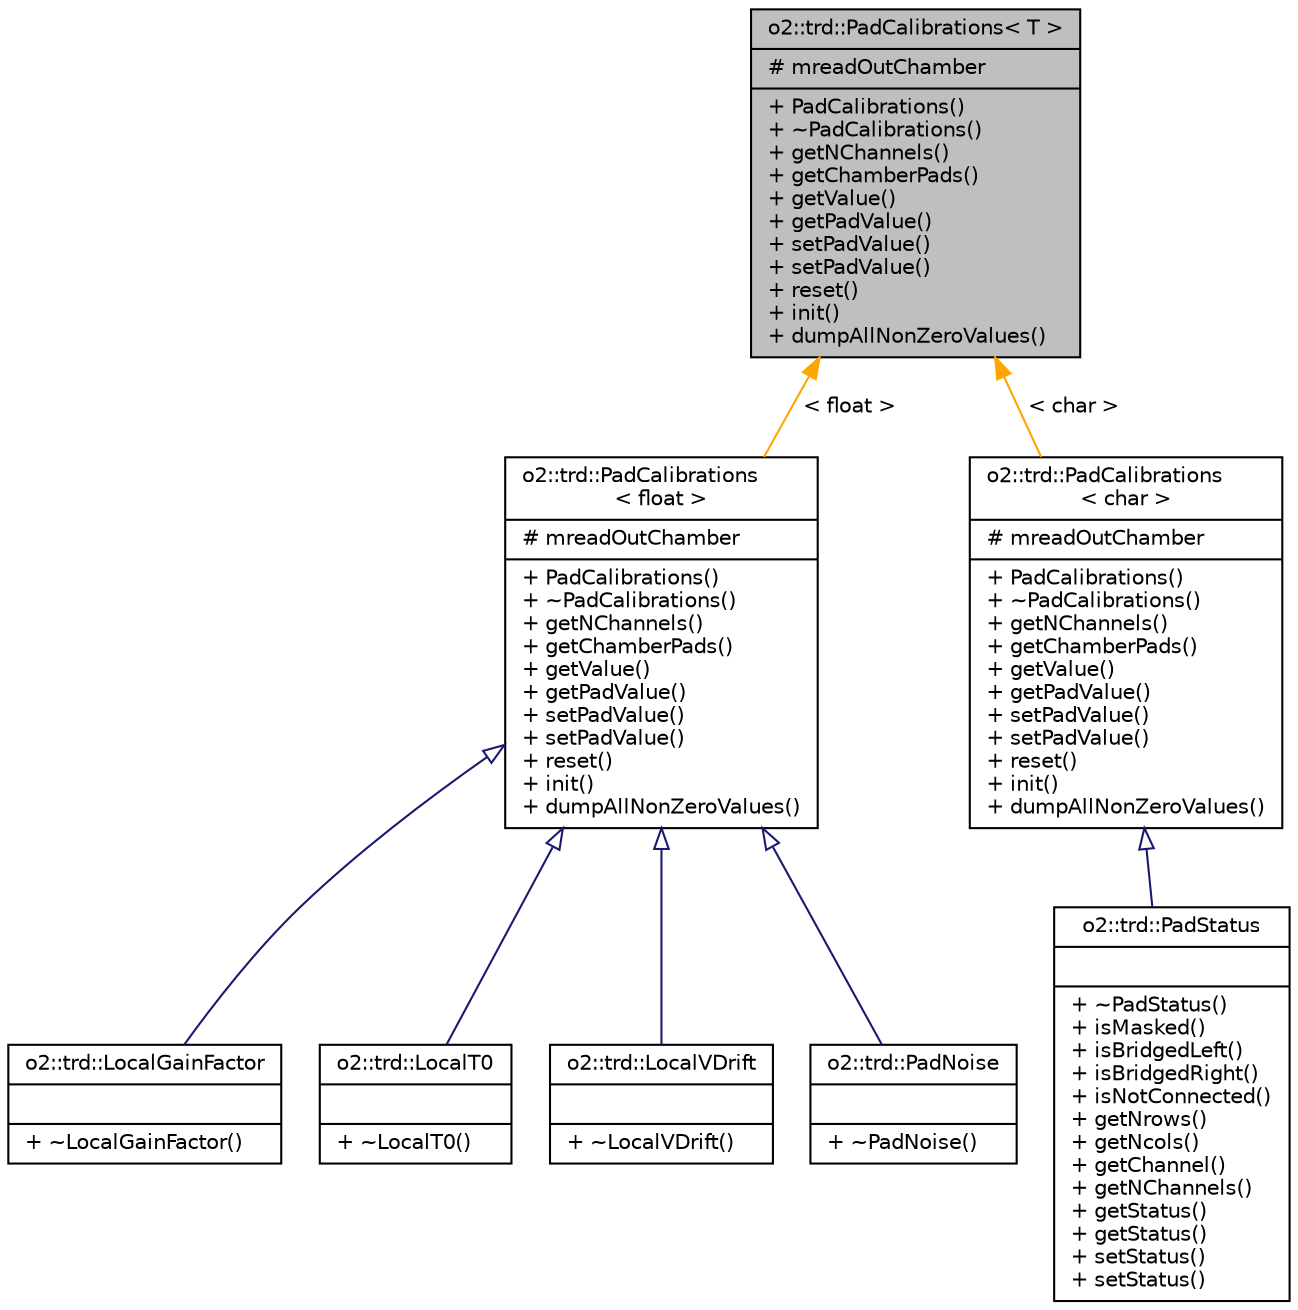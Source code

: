 digraph "o2::trd::PadCalibrations&lt; T &gt;"
{
 // INTERACTIVE_SVG=YES
  bgcolor="transparent";
  edge [fontname="Helvetica",fontsize="10",labelfontname="Helvetica",labelfontsize="10"];
  node [fontname="Helvetica",fontsize="10",shape=record];
  Node1 [label="{o2::trd::PadCalibrations\< T \>\n|# mreadOutChamber\l|+ PadCalibrations()\l+ ~PadCalibrations()\l+ getNChannels()\l+ getChamberPads()\l+ getValue()\l+ getPadValue()\l+ setPadValue()\l+ setPadValue()\l+ reset()\l+ init()\l+ dumpAllNonZeroValues()\l}",height=0.2,width=0.4,color="black", fillcolor="grey75", style="filled", fontcolor="black"];
  Node1 -> Node2 [dir="back",color="orange",fontsize="10",style="solid",label=" \< float \>" ,fontname="Helvetica"];
  Node2 [label="{o2::trd::PadCalibrations\l\< float \>\n|# mreadOutChamber\l|+ PadCalibrations()\l+ ~PadCalibrations()\l+ getNChannels()\l+ getChamberPads()\l+ getValue()\l+ getPadValue()\l+ setPadValue()\l+ setPadValue()\l+ reset()\l+ init()\l+ dumpAllNonZeroValues()\l}",height=0.2,width=0.4,color="black",URL="$da/dcc/classo2_1_1trd_1_1PadCalibrations.html"];
  Node2 -> Node3 [dir="back",color="midnightblue",fontsize="10",style="solid",arrowtail="onormal",fontname="Helvetica"];
  Node3 [label="{o2::trd::LocalGainFactor\n||+ ~LocalGainFactor()\l}",height=0.2,width=0.4,color="black",URL="$d6/db0/classo2_1_1trd_1_1LocalGainFactor.html"];
  Node2 -> Node4 [dir="back",color="midnightblue",fontsize="10",style="solid",arrowtail="onormal",fontname="Helvetica"];
  Node4 [label="{o2::trd::LocalT0\n||+ ~LocalT0()\l}",height=0.2,width=0.4,color="black",URL="$d5/d64/classo2_1_1trd_1_1LocalT0.html"];
  Node2 -> Node5 [dir="back",color="midnightblue",fontsize="10",style="solid",arrowtail="onormal",fontname="Helvetica"];
  Node5 [label="{o2::trd::LocalVDrift\n||+ ~LocalVDrift()\l}",height=0.2,width=0.4,color="black",URL="$d9/d2f/classo2_1_1trd_1_1LocalVDrift.html"];
  Node2 -> Node6 [dir="back",color="midnightblue",fontsize="10",style="solid",arrowtail="onormal",fontname="Helvetica"];
  Node6 [label="{o2::trd::PadNoise\n||+ ~PadNoise()\l}",height=0.2,width=0.4,color="black",URL="$db/d98/classo2_1_1trd_1_1PadNoise.html"];
  Node1 -> Node7 [dir="back",color="orange",fontsize="10",style="solid",label=" \< char \>" ,fontname="Helvetica"];
  Node7 [label="{o2::trd::PadCalibrations\l\< char \>\n|# mreadOutChamber\l|+ PadCalibrations()\l+ ~PadCalibrations()\l+ getNChannels()\l+ getChamberPads()\l+ getValue()\l+ getPadValue()\l+ setPadValue()\l+ setPadValue()\l+ reset()\l+ init()\l+ dumpAllNonZeroValues()\l}",height=0.2,width=0.4,color="black",URL="$da/dcc/classo2_1_1trd_1_1PadCalibrations.html"];
  Node7 -> Node8 [dir="back",color="midnightblue",fontsize="10",style="solid",arrowtail="onormal",fontname="Helvetica"];
  Node8 [label="{o2::trd::PadStatus\n||+ ~PadStatus()\l+ isMasked()\l+ isBridgedLeft()\l+ isBridgedRight()\l+ isNotConnected()\l+ getNrows()\l+ getNcols()\l+ getChannel()\l+ getNChannels()\l+ getStatus()\l+ getStatus()\l+ setStatus()\l+ setStatus()\l}",height=0.2,width=0.4,color="black",URL="$d9/dce/classo2_1_1trd_1_1PadStatus.html"];
}

